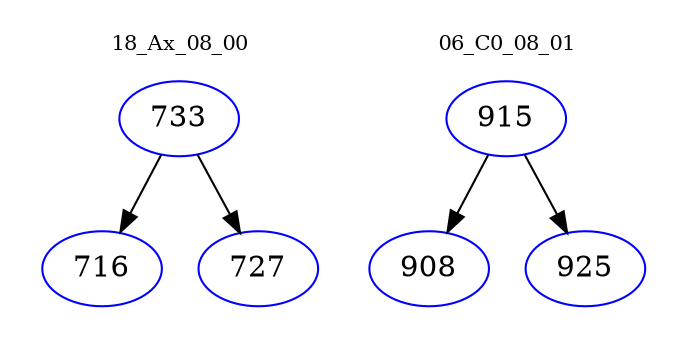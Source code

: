 digraph{
subgraph cluster_0 {
color = white
label = "18_Ax_08_00";
fontsize=10;
T0_733 [label="733", color="blue"]
T0_733 -> T0_716 [color="black"]
T0_716 [label="716", color="blue"]
T0_733 -> T0_727 [color="black"]
T0_727 [label="727", color="blue"]
}
subgraph cluster_1 {
color = white
label = "06_C0_08_01";
fontsize=10;
T1_915 [label="915", color="blue"]
T1_915 -> T1_908 [color="black"]
T1_908 [label="908", color="blue"]
T1_915 -> T1_925 [color="black"]
T1_925 [label="925", color="blue"]
}
}
